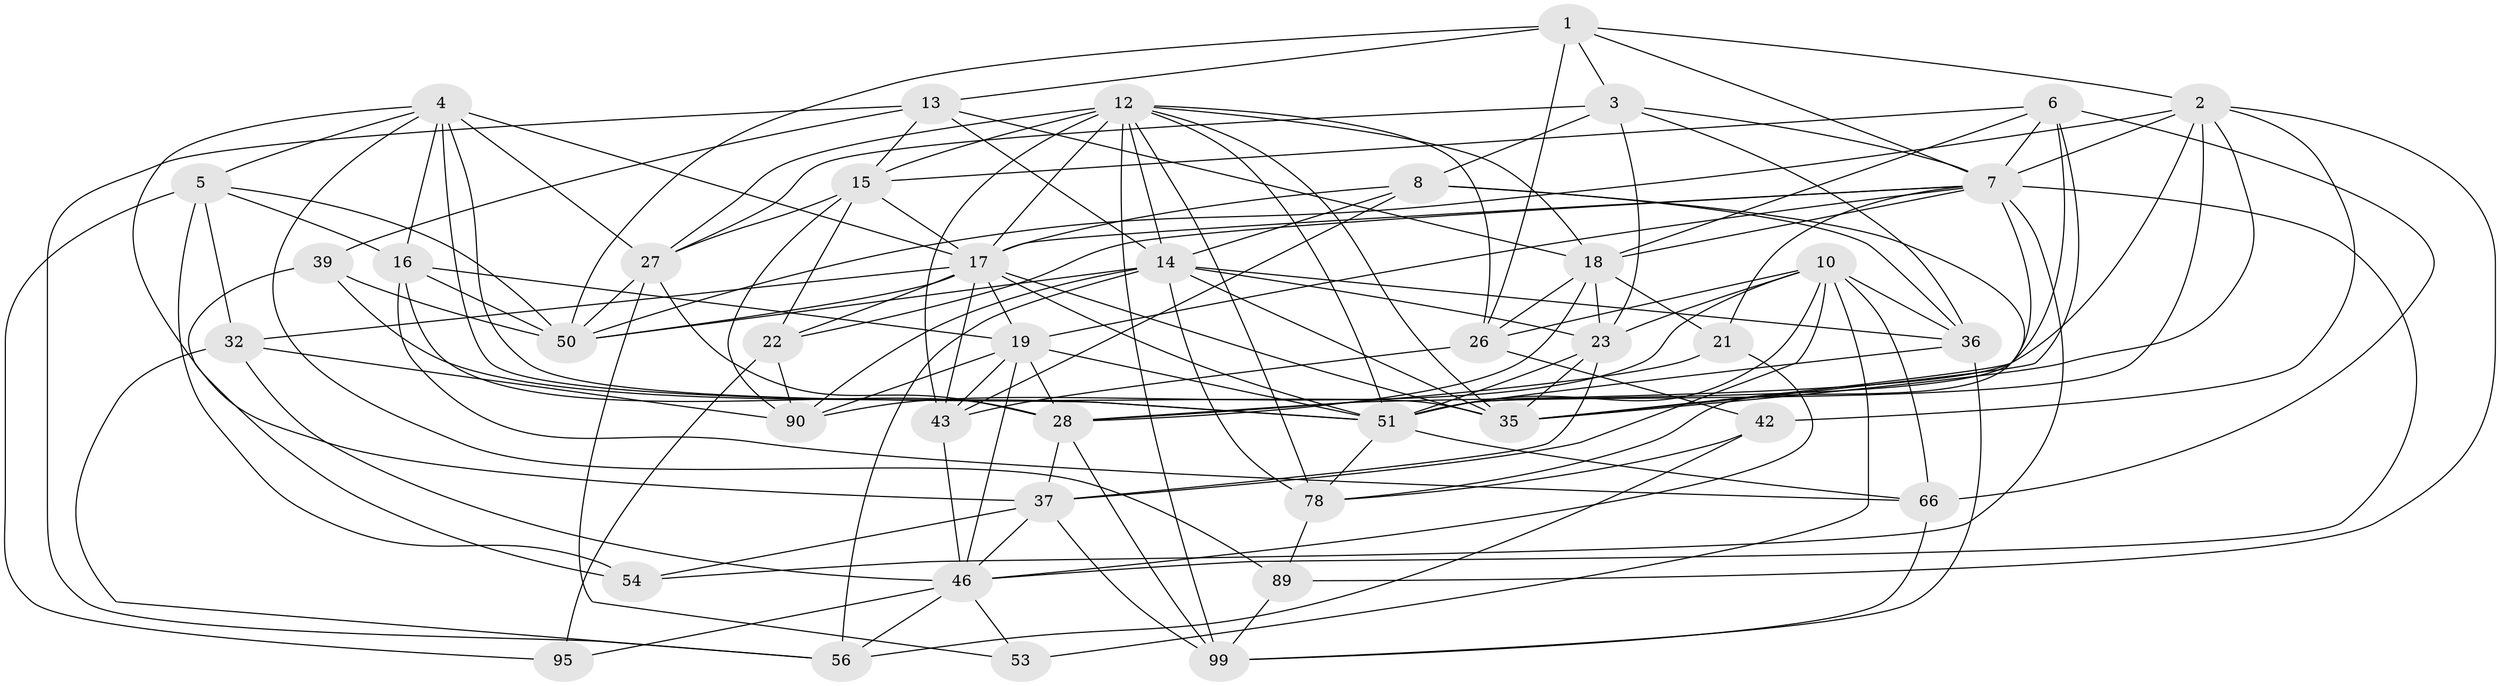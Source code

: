// original degree distribution, {4: 1.0}
// Generated by graph-tools (version 1.1) at 2025/20/03/04/25 18:20:42]
// undirected, 42 vertices, 141 edges
graph export_dot {
graph [start="1"]
  node [color=gray90,style=filled];
  1 [super="+102"];
  2 [super="+59+76"];
  3 [super="+79"];
  4 [super="+9+82"];
  5 [super="+58"];
  6 [super="+68"];
  7 [super="+81+52+84"];
  8 [super="+38"];
  10 [super="+11+88"];
  12 [super="+63+40+24"];
  13 [super="+33"];
  14 [super="+97+20+94"];
  15 [super="+34+30"];
  16 [super="+101"];
  17 [super="+44+25"];
  18 [super="+31"];
  19 [super="+49+41"];
  21;
  22 [super="+64"];
  23 [super="+29"];
  26 [super="+100"];
  27 [super="+55"];
  28 [super="+80+96"];
  32 [super="+48"];
  35 [super="+47"];
  36 [super="+45"];
  37 [super="+86+93"];
  39;
  42;
  43 [super="+85"];
  46 [super="+57"];
  50 [super="+67"];
  51 [super="+91+61+70"];
  53;
  54;
  56 [super="+60"];
  66 [super="+77"];
  78 [super="+92"];
  89;
  90 [super="+106"];
  95;
  99 [super="+105"];
  1 -- 26;
  1 -- 7;
  1 -- 13;
  1 -- 50;
  1 -- 3;
  1 -- 2;
  2 -- 89;
  2 -- 35;
  2 -- 28;
  2 -- 7;
  2 -- 42;
  2 -- 50;
  2 -- 51;
  3 -- 23;
  3 -- 36;
  3 -- 27;
  3 -- 8;
  3 -- 7;
  4 -- 89;
  4 -- 16;
  4 -- 5;
  4 -- 35;
  4 -- 27;
  4 -- 17;
  4 -- 37;
  4 -- 51;
  5 -- 95;
  5 -- 50;
  5 -- 16;
  5 -- 32;
  5 -- 54;
  6 -- 66;
  6 -- 18;
  6 -- 15;
  6 -- 35;
  6 -- 7;
  6 -- 51;
  7 -- 22;
  7 -- 54;
  7 -- 46;
  7 -- 18;
  7 -- 35;
  7 -- 19;
  7 -- 21;
  7 -- 17;
  8 -- 43;
  8 -- 17;
  8 -- 78;
  8 -- 36;
  8 -- 14;
  10 -- 53 [weight=2];
  10 -- 26;
  10 -- 23;
  10 -- 90;
  10 -- 36;
  10 -- 66 [weight=2];
  10 -- 37;
  10 -- 51;
  12 -- 14;
  12 -- 51;
  12 -- 27 [weight=2];
  12 -- 17;
  12 -- 18;
  12 -- 78;
  12 -- 99;
  12 -- 35;
  12 -- 26;
  12 -- 43;
  12 -- 15;
  13 -- 15;
  13 -- 56;
  13 -- 18;
  13 -- 14;
  13 -- 39;
  14 -- 35;
  14 -- 78;
  14 -- 36;
  14 -- 90;
  14 -- 56;
  14 -- 50;
  14 -- 23;
  15 -- 22 [weight=2];
  15 -- 90;
  15 -- 27;
  15 -- 17;
  16 -- 66;
  16 -- 19;
  16 -- 28;
  16 -- 50;
  17 -- 43;
  17 -- 50;
  17 -- 22;
  17 -- 32;
  17 -- 19;
  17 -- 35;
  17 -- 51;
  18 -- 23;
  18 -- 26;
  18 -- 21;
  18 -- 28;
  19 -- 90;
  19 -- 43;
  19 -- 51;
  19 -- 28;
  19 -- 46;
  21 -- 28;
  21 -- 46;
  22 -- 90;
  22 -- 95;
  23 -- 37 [weight=2];
  23 -- 35;
  23 -- 51;
  26 -- 43;
  26 -- 42;
  27 -- 53;
  27 -- 28;
  27 -- 50;
  28 -- 99;
  28 -- 37;
  32 -- 46;
  32 -- 56 [weight=2];
  32 -- 90;
  36 -- 51;
  36 -- 99;
  37 -- 54;
  37 -- 99;
  37 -- 46;
  39 -- 54;
  39 -- 50;
  39 -- 51;
  42 -- 78;
  42 -- 56;
  43 -- 46;
  46 -- 53;
  46 -- 56;
  46 -- 95 [weight=2];
  51 -- 78;
  51 -- 66;
  66 -- 99;
  78 -- 89;
  89 -- 99;
}
